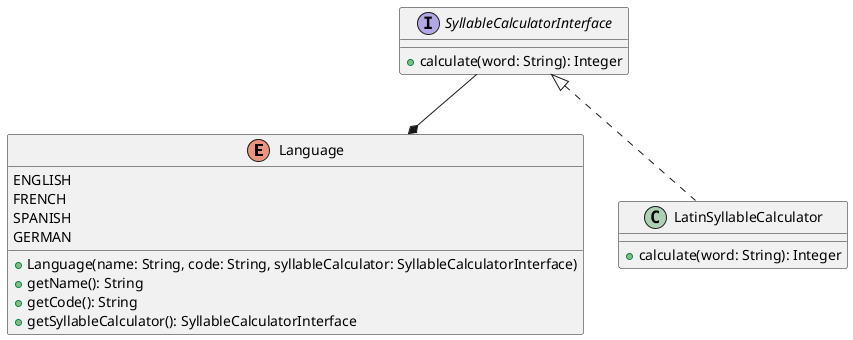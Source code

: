 @startuml
enum Language
{
ENGLISH
FRENCH
SPANISH
GERMAN
+Language(name: String, code: String, syllableCalculator: SyllableCalculatorInterface)
+getName(): String
+getCode(): String
+getSyllableCalculator(): SyllableCalculatorInterface
}

interface SyllableCalculatorInterface
{
+calculate(word: String): Integer
}

class LatinSyllableCalculator
{
+calculate(word: String): Integer
}

SyllableCalculatorInterface <|.. LatinSyllableCalculator
SyllableCalculatorInterface --* Language
@enduml